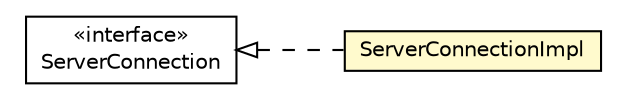 #!/usr/local/bin/dot
#
# Class diagram 
# Generated by UMLGraph version R5_6-24-gf6e263 (http://www.umlgraph.org/)
#

digraph G {
	edge [fontname="Helvetica",fontsize=10,labelfontname="Helvetica",labelfontsize=10];
	node [fontname="Helvetica",fontsize=10,shape=plaintext];
	nodesep=0.25;
	ranksep=0.5;
	rankdir=LR;
	// org.turbogwt.net.http.client.ServerConnectionImpl
	c4642 [label=<<table title="org.turbogwt.net.http.client.ServerConnectionImpl" border="0" cellborder="1" cellspacing="0" cellpadding="2" port="p" bgcolor="lemonChiffon" href="./ServerConnectionImpl.html">
		<tr><td><table border="0" cellspacing="0" cellpadding="1">
<tr><td align="center" balign="center"> ServerConnectionImpl </td></tr>
		</table></td></tr>
		</table>>, URL="./ServerConnectionImpl.html", fontname="Helvetica", fontcolor="black", fontsize=10.0];
	// org.turbogwt.net.http.client.ServerConnection
	c4649 [label=<<table title="org.turbogwt.net.http.client.ServerConnection" border="0" cellborder="1" cellspacing="0" cellpadding="2" port="p" href="./ServerConnection.html">
		<tr><td><table border="0" cellspacing="0" cellpadding="1">
<tr><td align="center" balign="center"> &#171;interface&#187; </td></tr>
<tr><td align="center" balign="center"> ServerConnection </td></tr>
		</table></td></tr>
		</table>>, URL="./ServerConnection.html", fontname="Helvetica", fontcolor="black", fontsize=10.0];
	//org.turbogwt.net.http.client.ServerConnectionImpl implements org.turbogwt.net.http.client.ServerConnection
	c4649:p -> c4642:p [dir=back,arrowtail=empty,style=dashed];
}

